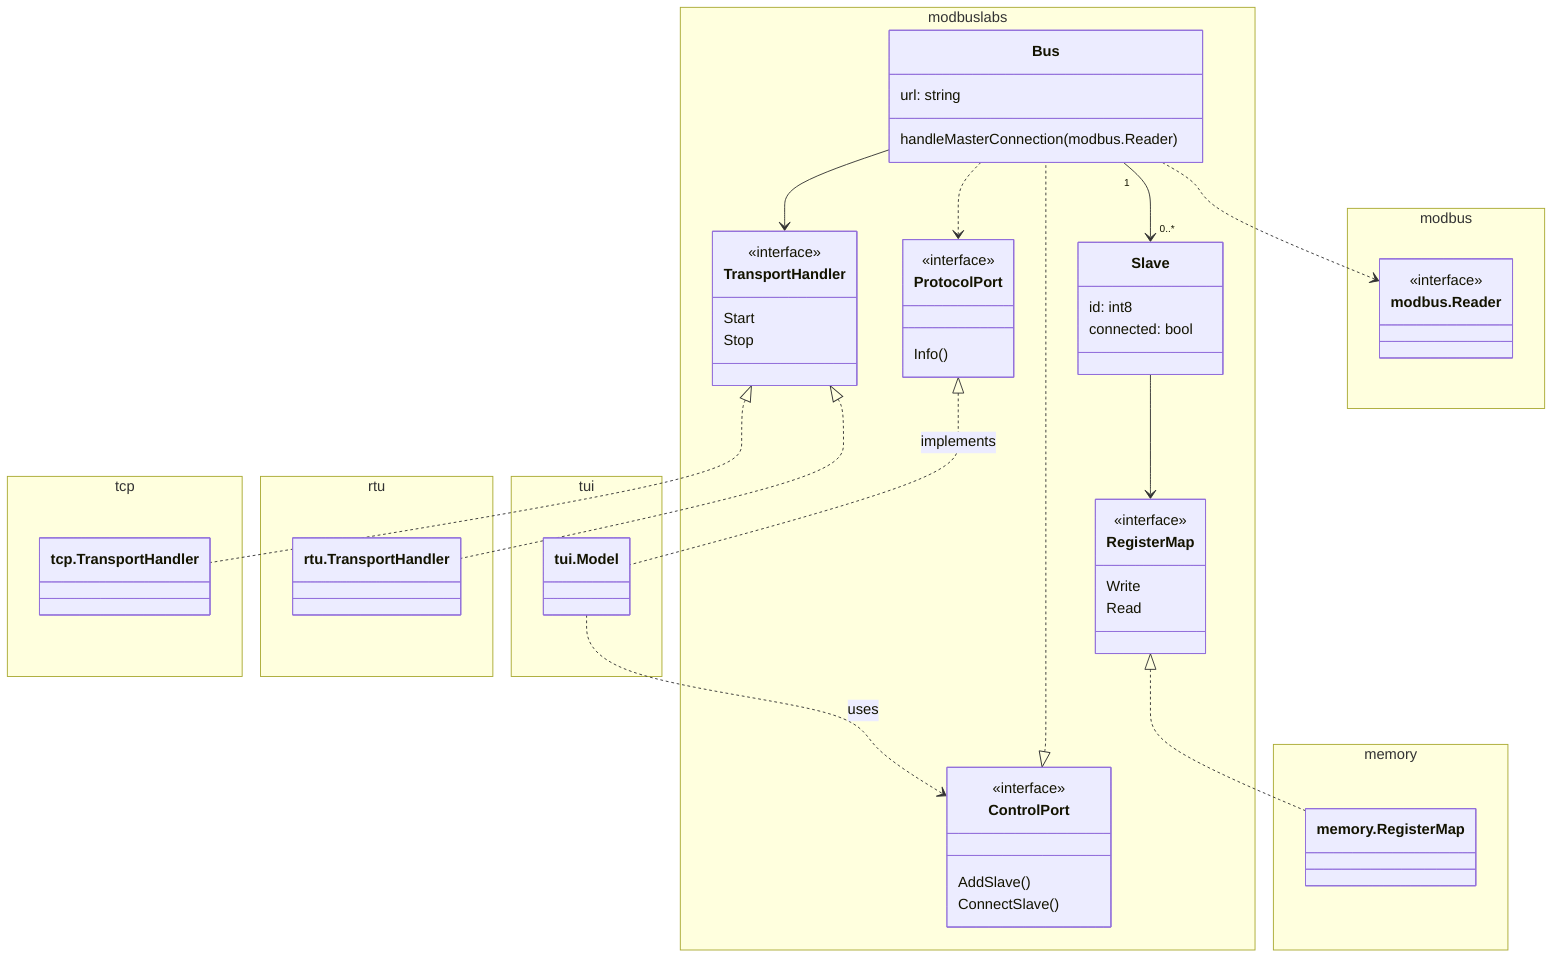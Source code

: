 classDiagram
    namespace tcp {
        class tcp.TransportHandler
    }

    namespace rtu {
        class rtu.TransportHandler
    }

    namespace modbuslabs {
        class Bus {
            url: string
            handleMasterConnection(modbus.Reader)
        }

        class Slave {
            id: int8
            connected: bool
        }
        class RegisterMap {
            <<interface>>
            Write
            Read
        }
        class TransportHandler{
            <<interface>>
            Start
            Stop
        }

        class ControlPort {
            <<interface>>
            AddSlave()
            ConnectSlave()
        }

        class ProtocolPort {
            <<interface>>
            Info()
        }
    }


    namespace modbus {
        class modbus.Reader {
            <<interface>>
        }
    }

    namespace tui {
        class tui.Model
    }

    namespace memory {
        class memory.RegisterMap
    }

    TransportHandler <|.. tcp.TransportHandler
    TransportHandler <|.. rtu.TransportHandler

    Bus "1" --> "0..*" Slave
    ControlPort <|.. Bus
    Bus ..> ProtocolPort
    Bus ..> modbus.Reader
    Bus --> TransportHandler
    Slave --> RegisterMap


    tui.Model ..> ControlPort : uses
    ProtocolPort <|.. tui.Model : implements

    RegisterMap <|.. memory.RegisterMap